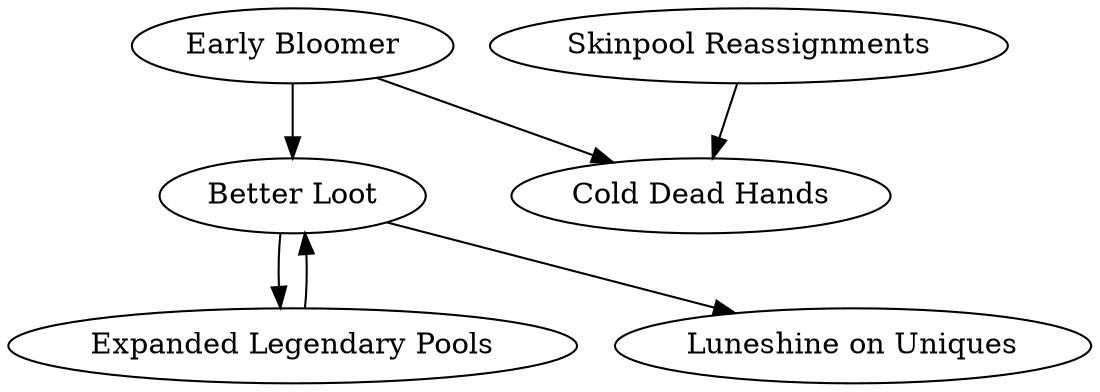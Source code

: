 digraph mods {

    bl [label="Better Loot"];
    cdh [label="Cold Dead Hands"];
    eb [label="Early Bloomer"];
    expanded [label="Expanded Legendary Pools"];
    luneshine [label="Luneshine on Uniques"];
    skinpool [label="Skinpool Reassignments"];

    skinpool -> cdh;
    eb -> bl;
    eb -> cdh;
    bl -> expanded;
    expanded -> bl;
    bl -> luneshine;
}
